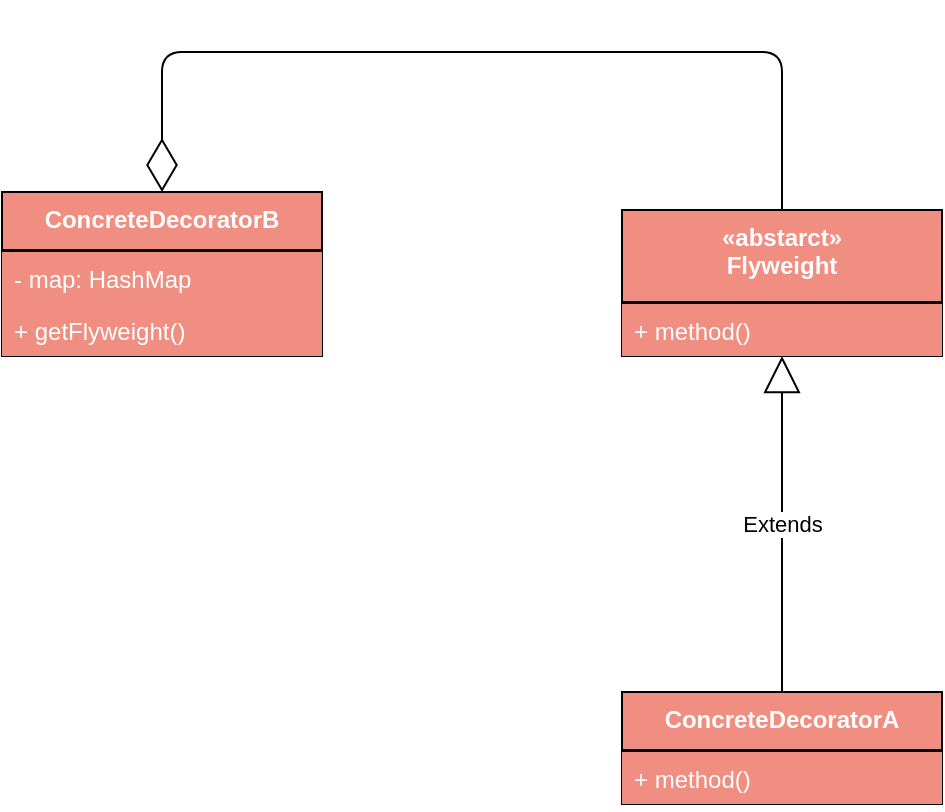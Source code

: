 <mxfile version="12.4.8" type="github">
  <diagram id="4Bfs5JK2k2-gzWvq10i3" name="Page-1">
    <mxGraphModel dx="1186" dy="741" grid="1" gridSize="10" guides="1" tooltips="1" connect="1" arrows="1" fold="1" page="1" pageScale="1" pageWidth="827" pageHeight="1169" math="0" shadow="0">
      <root>
        <mxCell id="0"/>
        <mxCell id="1" parent="0"/>
        <mxCell id="bx2ric2lU2FnrFWau1v5-6" value="«abstarct»&#xa;Flyweight" style="swimlane;fontStyle=1;align=center;verticalAlign=top;childLayout=stackLayout;horizontal=1;startSize=46;horizontalStack=0;resizeParent=1;resizeParentMax=0;resizeLast=0;collapsible=1;marginBottom=0;fillColor=#F08E81;fontColor=#FFFFFF;" vertex="1" parent="1">
          <mxGeometry x="440" y="159" width="160" height="73" as="geometry"/>
        </mxCell>
        <mxCell id="bx2ric2lU2FnrFWau1v5-7" value="" style="line;strokeWidth=1;fillColor=#F08E81;align=left;verticalAlign=middle;spacingTop=-1;spacingLeft=3;spacingRight=3;rotatable=0;labelPosition=right;points=[];portConstraint=eastwest;fontColor=#FFFFFF;" vertex="1" parent="bx2ric2lU2FnrFWau1v5-6">
          <mxGeometry y="46" width="160" height="1" as="geometry"/>
        </mxCell>
        <mxCell id="bx2ric2lU2FnrFWau1v5-10" value="+ method()" style="text;strokeColor=none;fillColor=#F08E81;align=left;verticalAlign=top;spacingLeft=4;spacingRight=4;overflow=hidden;rotatable=0;points=[[0,0.5],[1,0.5]];portConstraint=eastwest;fontColor=#FFFFFF;" vertex="1" parent="bx2ric2lU2FnrFWau1v5-6">
          <mxGeometry y="47" width="160" height="26" as="geometry"/>
        </mxCell>
        <mxCell id="bx2ric2lU2FnrFWau1v5-14" value="ConcreteDecoratorA" style="swimlane;fontStyle=1;align=center;verticalAlign=top;childLayout=stackLayout;horizontal=1;startSize=29;horizontalStack=0;resizeParent=1;resizeParentMax=0;resizeLast=0;collapsible=1;marginBottom=0;fillColor=#F08E81;fontColor=#FFFFFF;" vertex="1" parent="1">
          <mxGeometry x="440" y="400" width="160" height="56" as="geometry"/>
        </mxCell>
        <mxCell id="bx2ric2lU2FnrFWau1v5-15" value="" style="line;strokeWidth=1;fillColor=#F08E81;align=left;verticalAlign=middle;spacingTop=-1;spacingLeft=3;spacingRight=3;rotatable=0;labelPosition=right;points=[];portConstraint=eastwest;fontColor=#FFFFFF;" vertex="1" parent="bx2ric2lU2FnrFWau1v5-14">
          <mxGeometry y="29" width="160" height="1" as="geometry"/>
        </mxCell>
        <mxCell id="bx2ric2lU2FnrFWau1v5-18" value="+ method()" style="text;strokeColor=none;fillColor=#F08E81;align=left;verticalAlign=top;spacingLeft=4;spacingRight=4;overflow=hidden;rotatable=0;points=[[0,0.5],[1,0.5]];portConstraint=eastwest;fontColor=#FFFFFF;" vertex="1" parent="bx2ric2lU2FnrFWau1v5-14">
          <mxGeometry y="30" width="160" height="26" as="geometry"/>
        </mxCell>
        <mxCell id="bx2ric2lU2FnrFWau1v5-19" value="ConcreteDecoratorB" style="swimlane;fontStyle=1;align=center;verticalAlign=top;childLayout=stackLayout;horizontal=1;startSize=29;horizontalStack=0;resizeParent=1;resizeParentMax=0;resizeLast=0;collapsible=1;marginBottom=0;fillColor=#F08E81;fontColor=#FFFFFF;" vertex="1" parent="1">
          <mxGeometry x="130" y="150" width="160" height="82" as="geometry"/>
        </mxCell>
        <mxCell id="bx2ric2lU2FnrFWau1v5-20" value="" style="line;strokeWidth=1;fillColor=#F08E81;align=left;verticalAlign=middle;spacingTop=-1;spacingLeft=3;spacingRight=3;rotatable=0;labelPosition=right;points=[];portConstraint=eastwest;fontColor=#FFFFFF;" vertex="1" parent="bx2ric2lU2FnrFWau1v5-19">
          <mxGeometry y="29" width="160" height="1" as="geometry"/>
        </mxCell>
        <mxCell id="bx2ric2lU2FnrFWau1v5-21" value="- map: HashMap" style="text;strokeColor=none;fillColor=#F08E81;align=left;verticalAlign=top;spacingLeft=4;spacingRight=4;overflow=hidden;rotatable=0;points=[[0,0.5],[1,0.5]];portConstraint=eastwest;fontColor=#FFFFFF;" vertex="1" parent="bx2ric2lU2FnrFWau1v5-19">
          <mxGeometry y="30" width="160" height="26" as="geometry"/>
        </mxCell>
        <mxCell id="bx2ric2lU2FnrFWau1v5-22" value="+ getFlyweight()" style="text;strokeColor=none;fillColor=#F08E81;align=left;verticalAlign=top;spacingLeft=4;spacingRight=4;overflow=hidden;rotatable=0;points=[[0,0.5],[1,0.5]];portConstraint=eastwest;fontColor=#FFFFFF;" vertex="1" parent="bx2ric2lU2FnrFWau1v5-19">
          <mxGeometry y="56" width="160" height="26" as="geometry"/>
        </mxCell>
        <mxCell id="bx2ric2lU2FnrFWau1v5-28" value="" style="endArrow=diamondThin;endFill=0;endSize=24;html=1;entryX=0.5;entryY=0;entryDx=0;entryDy=0;exitX=0.5;exitY=0;exitDx=0;exitDy=0;edgeStyle=orthogonalEdgeStyle;" edge="1" parent="1" source="bx2ric2lU2FnrFWau1v5-6" target="bx2ric2lU2FnrFWau1v5-19">
          <mxGeometry width="160" relative="1" as="geometry">
            <mxPoint x="-30" y="480" as="sourcePoint"/>
            <mxPoint x="130" y="480" as="targetPoint"/>
            <Array as="points">
              <mxPoint x="520" y="80"/>
              <mxPoint x="210" y="80"/>
            </Array>
          </mxGeometry>
        </mxCell>
        <mxCell id="bx2ric2lU2FnrFWau1v5-29" value="Extends" style="endArrow=block;endSize=16;endFill=0;html=1;entryX=0.5;entryY=1;entryDx=0;entryDy=0;exitX=0.5;exitY=0;exitDx=0;exitDy=0;" edge="1" parent="1" source="bx2ric2lU2FnrFWau1v5-14" target="bx2ric2lU2FnrFWau1v5-6">
          <mxGeometry width="160" relative="1" as="geometry">
            <mxPoint x="160" y="410" as="sourcePoint"/>
            <mxPoint x="320" y="410" as="targetPoint"/>
          </mxGeometry>
        </mxCell>
      </root>
    </mxGraphModel>
  </diagram>
</mxfile>
